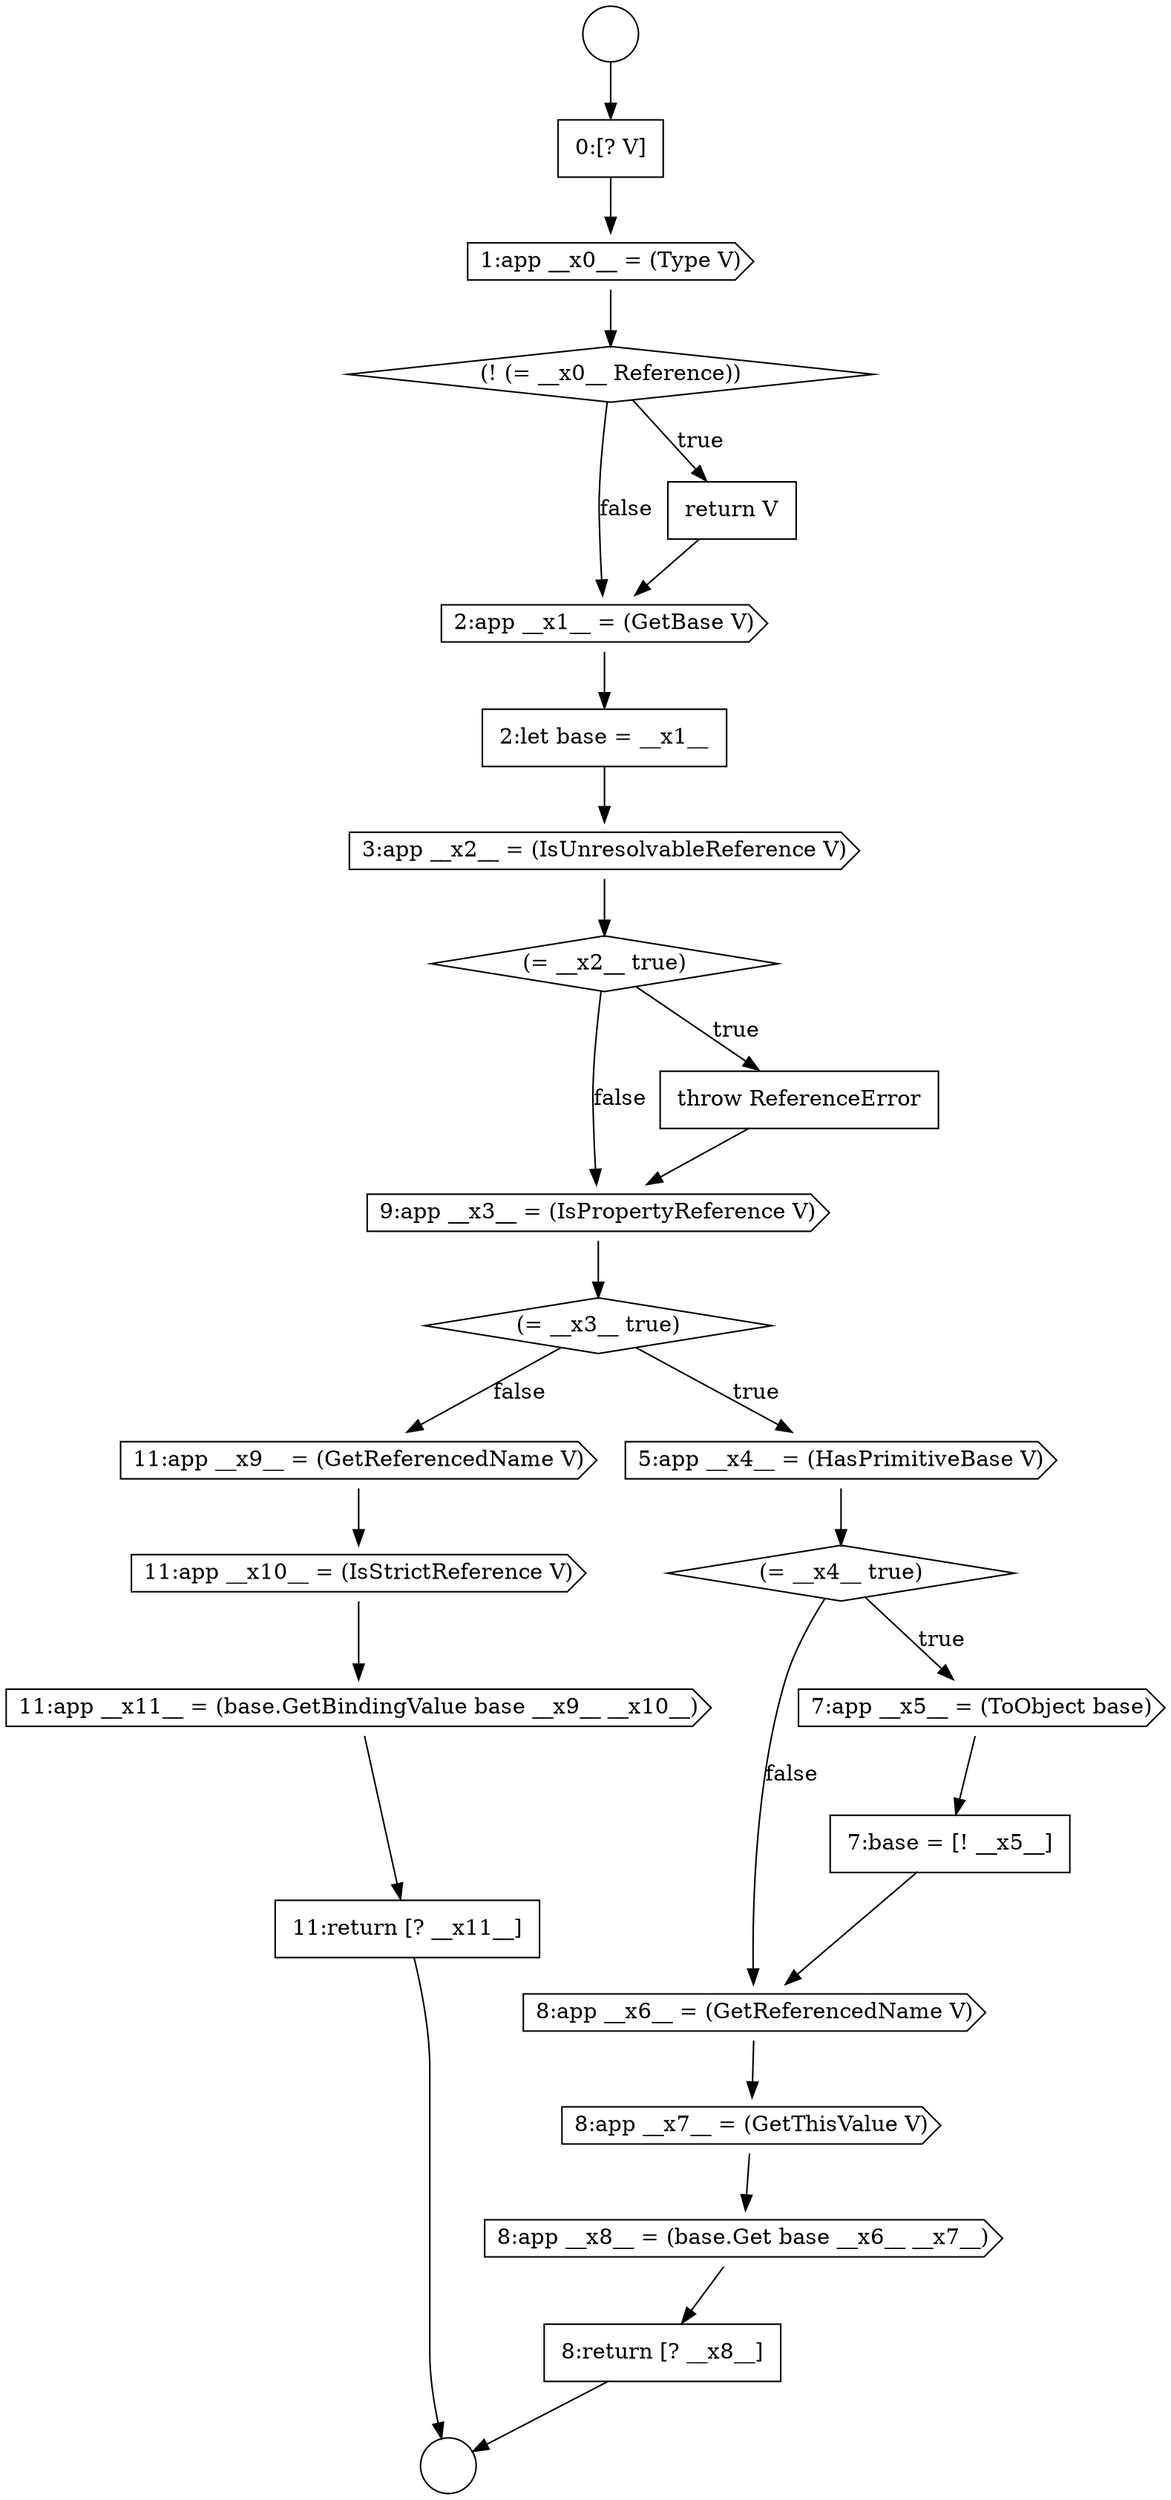 digraph {
  node308 [shape=cds, label=<<font color="black">11:app __x10__ = (IsStrictReference V)</font>> color="black" fillcolor="white" style=filled]
  node289 [shape=cds, label=<<font color="black">1:app __x0__ = (Type V)</font>> color="black" fillcolor="white" style=filled]
  node293 [shape=none, margin=0, label=<<font color="black">
    <table border="0" cellborder="1" cellspacing="0" cellpadding="10">
      <tr><td align="left">2:let base = __x1__</td></tr>
    </table>
  </font>> color="black" fillcolor="white" style=filled]
  node303 [shape=cds, label=<<font color="black">8:app __x6__ = (GetReferencedName V)</font>> color="black" fillcolor="white" style=filled]
  node304 [shape=cds, label=<<font color="black">8:app __x7__ = (GetThisValue V)</font>> color="black" fillcolor="white" style=filled]
  node300 [shape=diamond, label=<<font color="black">(= __x4__ true)</font>> color="black" fillcolor="white" style=filled]
  node309 [shape=cds, label=<<font color="black">11:app __x11__ = (base.GetBindingValue base __x9__ __x10__)</font>> color="black" fillcolor="white" style=filled]
  node288 [shape=none, margin=0, label=<<font color="black">
    <table border="0" cellborder="1" cellspacing="0" cellpadding="10">
      <tr><td align="left">0:[? V]</td></tr>
    </table>
  </font>> color="black" fillcolor="white" style=filled]
  node301 [shape=cds, label=<<font color="black">7:app __x5__ = (ToObject base)</font>> color="black" fillcolor="white" style=filled]
  node307 [shape=cds, label=<<font color="black">11:app __x9__ = (GetReferencedName V)</font>> color="black" fillcolor="white" style=filled]
  node292 [shape=cds, label=<<font color="black">2:app __x1__ = (GetBase V)</font>> color="black" fillcolor="white" style=filled]
  node302 [shape=none, margin=0, label=<<font color="black">
    <table border="0" cellborder="1" cellspacing="0" cellpadding="10">
      <tr><td align="left">7:base = [! __x5__]</td></tr>
    </table>
  </font>> color="black" fillcolor="white" style=filled]
  node297 [shape=cds, label=<<font color="black">9:app __x3__ = (IsPropertyReference V)</font>> color="black" fillcolor="white" style=filled]
  node298 [shape=diamond, label=<<font color="black">(= __x3__ true)</font>> color="black" fillcolor="white" style=filled]
  node296 [shape=none, margin=0, label=<<font color="black">
    <table border="0" cellborder="1" cellspacing="0" cellpadding="10">
      <tr><td align="left">throw ReferenceError</td></tr>
    </table>
  </font>> color="black" fillcolor="white" style=filled]
  node286 [shape=circle label=" " color="black" fillcolor="white" style=filled]
  node291 [shape=none, margin=0, label=<<font color="black">
    <table border="0" cellborder="1" cellspacing="0" cellpadding="10">
      <tr><td align="left">return V</td></tr>
    </table>
  </font>> color="black" fillcolor="white" style=filled]
  node306 [shape=none, margin=0, label=<<font color="black">
    <table border="0" cellborder="1" cellspacing="0" cellpadding="10">
      <tr><td align="left">8:return [? __x8__]</td></tr>
    </table>
  </font>> color="black" fillcolor="white" style=filled]
  node299 [shape=cds, label=<<font color="black">5:app __x4__ = (HasPrimitiveBase V)</font>> color="black" fillcolor="white" style=filled]
  node295 [shape=diamond, label=<<font color="black">(= __x2__ true)</font>> color="black" fillcolor="white" style=filled]
  node310 [shape=none, margin=0, label=<<font color="black">
    <table border="0" cellborder="1" cellspacing="0" cellpadding="10">
      <tr><td align="left">11:return [? __x11__]</td></tr>
    </table>
  </font>> color="black" fillcolor="white" style=filled]
  node290 [shape=diamond, label=<<font color="black">(! (= __x0__ Reference))</font>> color="black" fillcolor="white" style=filled]
  node287 [shape=circle label=" " color="black" fillcolor="white" style=filled]
  node305 [shape=cds, label=<<font color="black">8:app __x8__ = (base.Get base __x6__ __x7__)</font>> color="black" fillcolor="white" style=filled]
  node294 [shape=cds, label=<<font color="black">3:app __x2__ = (IsUnresolvableReference V)</font>> color="black" fillcolor="white" style=filled]
  node292 -> node293 [ color="black"]
  node286 -> node288 [ color="black"]
  node308 -> node309 [ color="black"]
  node306 -> node287 [ color="black"]
  node295 -> node296 [label=<<font color="black">true</font>> color="black"]
  node295 -> node297 [label=<<font color="black">false</font>> color="black"]
  node307 -> node308 [ color="black"]
  node291 -> node292 [ color="black"]
  node300 -> node301 [label=<<font color="black">true</font>> color="black"]
  node300 -> node303 [label=<<font color="black">false</font>> color="black"]
  node290 -> node291 [label=<<font color="black">true</font>> color="black"]
  node290 -> node292 [label=<<font color="black">false</font>> color="black"]
  node294 -> node295 [ color="black"]
  node304 -> node305 [ color="black"]
  node310 -> node287 [ color="black"]
  node302 -> node303 [ color="black"]
  node301 -> node302 [ color="black"]
  node298 -> node299 [label=<<font color="black">true</font>> color="black"]
  node298 -> node307 [label=<<font color="black">false</font>> color="black"]
  node296 -> node297 [ color="black"]
  node288 -> node289 [ color="black"]
  node309 -> node310 [ color="black"]
  node289 -> node290 [ color="black"]
  node305 -> node306 [ color="black"]
  node293 -> node294 [ color="black"]
  node297 -> node298 [ color="black"]
  node299 -> node300 [ color="black"]
  node303 -> node304 [ color="black"]
}
